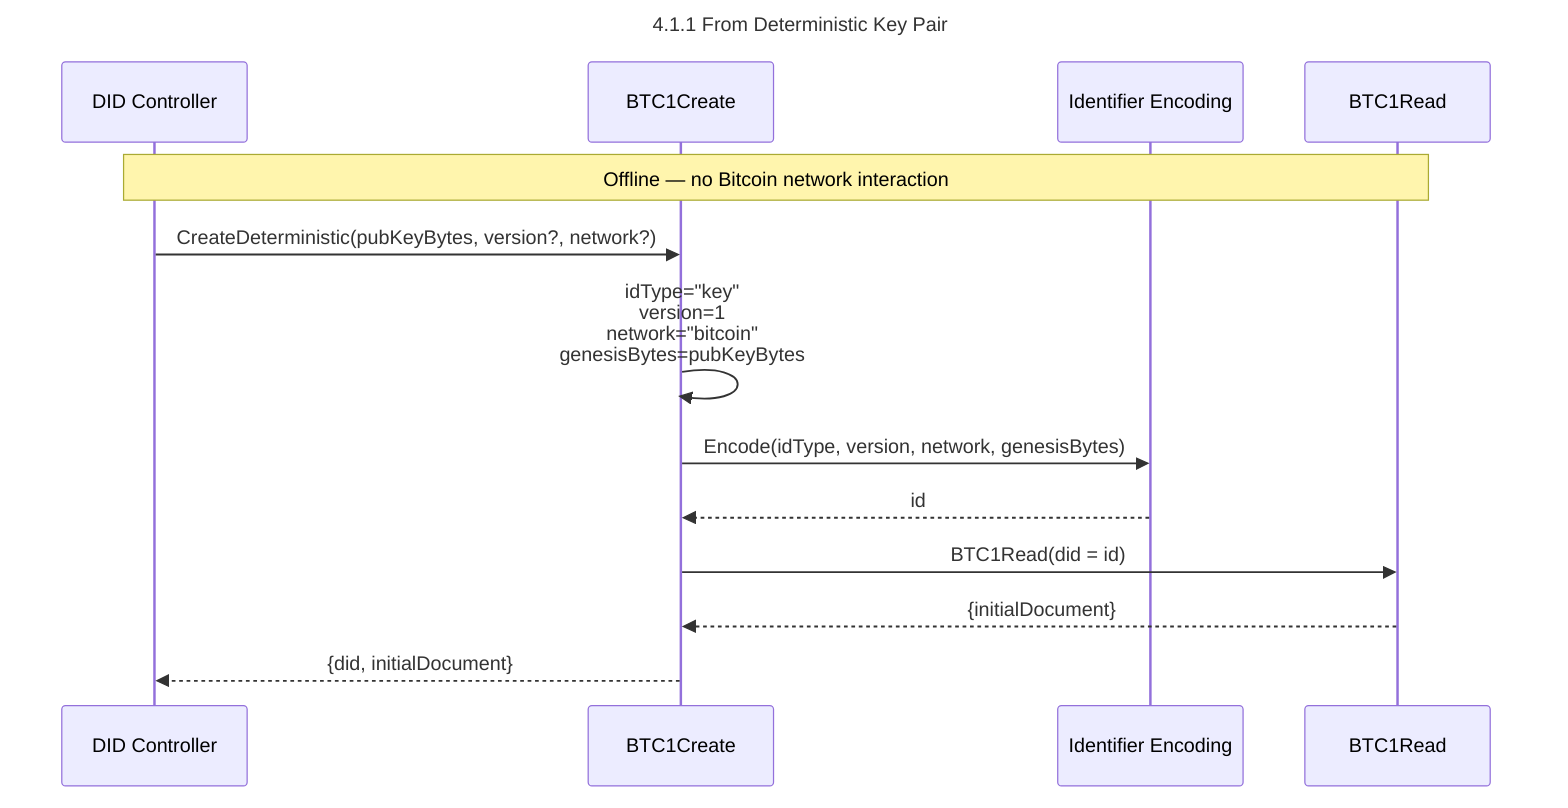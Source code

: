 sequenceDiagram
    title 4.1.1 From Deterministic Key Pair
    participant Controller as DID Controller
    participant BTC1Create
    participant Encode as Identifier Encoding
    participant BTC1Read

    note over Controller, BTC1Read: Offline — no Bitcoin network interaction

    Controller->>BTC1Create: CreateDeterministic(pubKeyBytes, version?, network?)
    BTC1Create->>BTC1Create: idType="key"<br/>version=1<br/>network="bitcoin"<br/>genesisBytes=pubKeyBytes
    BTC1Create->>Encode: Encode(idType, version, network, genesisBytes)
    Encode-->>BTC1Create: id
    BTC1Create->>BTC1Read: BTC1Read(did = id)
    BTC1Read-->>BTC1Create: {initialDocument}
    BTC1Create-->>Controller: {did, initialDocument}